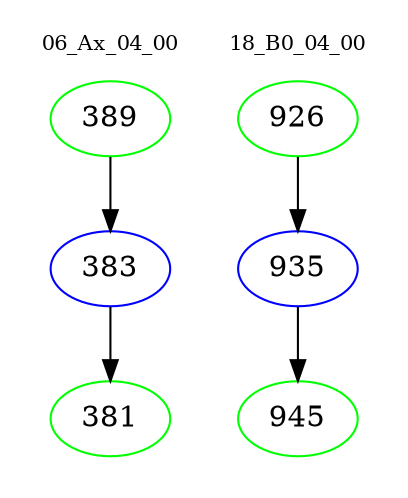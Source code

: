digraph{
subgraph cluster_0 {
color = white
label = "06_Ax_04_00";
fontsize=10;
T0_389 [label="389", color="green"]
T0_389 -> T0_383 [color="black"]
T0_383 [label="383", color="blue"]
T0_383 -> T0_381 [color="black"]
T0_381 [label="381", color="green"]
}
subgraph cluster_1 {
color = white
label = "18_B0_04_00";
fontsize=10;
T1_926 [label="926", color="green"]
T1_926 -> T1_935 [color="black"]
T1_935 [label="935", color="blue"]
T1_935 -> T1_945 [color="black"]
T1_945 [label="945", color="green"]
}
}
